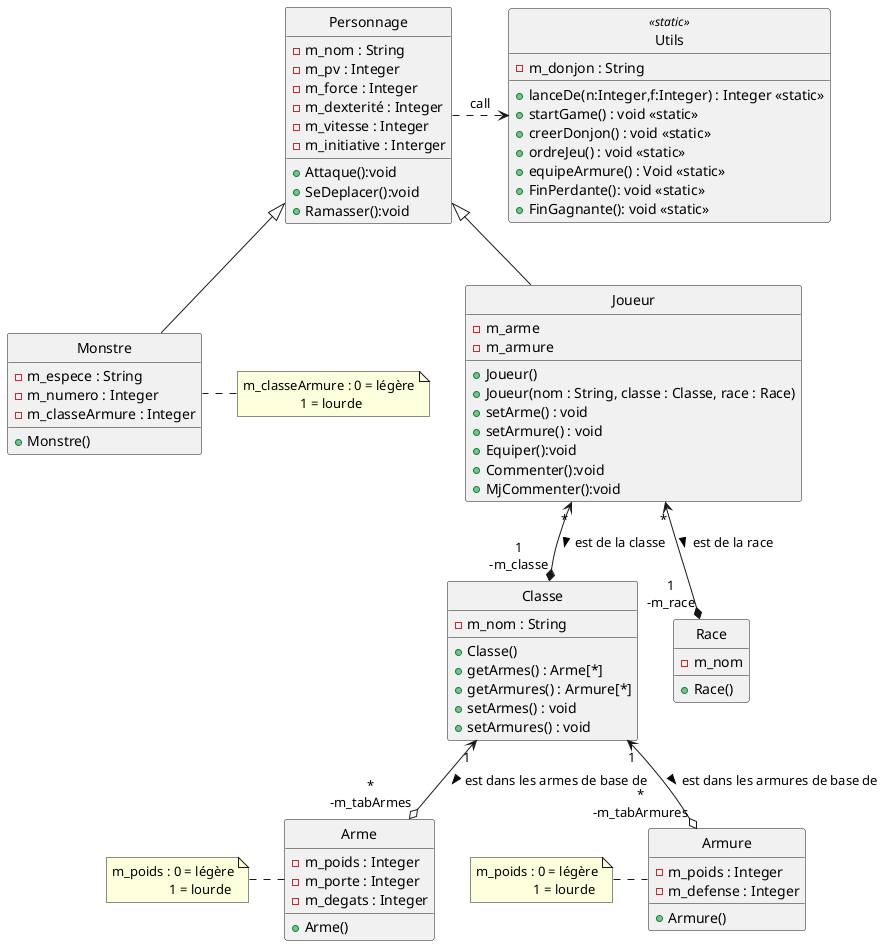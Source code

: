 @startuml
'https://plantuml.com/class-diagram
skinparam style strictuml

class Arme{
    +Arme()
    -m_poids : Integer
    -m_porte : Integer
    -m_degats : Integer
}

note left of Arme
m_poids : 0 = légère
                 1 = lourde
end note

class Armure{
    +Armure()
    -m_poids : Integer
    -m_defense : Integer
}

note left of Armure
m_poids : 0 = légère
                 1 = lourde
end note

class Personnage{
    -m_nom : String
    -m_pv : Integer
    -m_force : Integer
    -m_dexterité : Integer
    -m_vitesse : Integer
    -m_initiative : Interger
    +Attaque():void
    +SeDeplacer():void
    +Ramasser():void
}

class Joueur{
    +Joueur()
    +Joueur(nom : String, classe : Classe, race : Race)
    -m_arme
    -m_armure
    +setArme() : void
    +setArmure() : void
    +Equiper():void
    +Commenter():void
    +MjCommenter():void
}

class Monstre {
    +Monstre()
    -m_espece : String
    -m_numero : Integer
    -m_classeArmure : Integer
}

note left of Monstre
m_classeArmure : 0 = légère
                 1 = lourde
end note

class Classe {
    +Classe()
    -m_nom : String
    +getArmes() : Arme[*]
    +getArmures() : Armure[*]
    +setArmes() : void
    +setArmures() : void
}

class Race{
    +Race()
    -m_nom
}

class Utils <<static>>{
    -m_donjon : String
    +lanceDe(n:Integer,f:Integer) : Integer <<static>>
    +startGame() : void <<static>>
    +creerDonjon() : void <<static>>
    +ordreJeu() : void <<static>>
    +equipeArmure() : Void <<static>>
    +FinPerdante(): void <<static>>
    +FinGagnante(): void <<static>>
}

Personnage <|-- Joueur
Personnage <|-- Monstre
Joueur "*" <--* "1\n-m_classe" Classe :  est de la classe >
Classe "1" <--o "*\n-m_tabArmes" Arme :  est dans les armes de base de >
Classe "1" <--o "*\n-m_tabArmures" Armure :  est dans les armures de base de >
Personnage .> Utils : "«call»"
Joueur "*" <--* "1\n-m_race" Race :  est de la race >


@enduml
